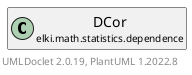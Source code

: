 @startuml
    remove .*\.(Instance|Par|Parameterizer|Factory)$
    set namespaceSeparator none
    hide empty fields
    hide empty methods

    class "<size:14>DCor.Par\n<size:10>elki.math.statistics.dependence" as elki.math.statistics.dependence.DCor.Par [[DCor.Par.html]] {
        +make(): DCor
    }

    interface "<size:14>Parameterizer\n<size:10>elki.utilities.optionhandling" as elki.utilities.optionhandling.Parameterizer [[../../../utilities/optionhandling/Parameterizer.html]] {
        {abstract} +make(): Object
    }
    class "<size:14>DCor\n<size:10>elki.math.statistics.dependence" as elki.math.statistics.dependence.DCor [[DCor.html]]

    elki.utilities.optionhandling.Parameterizer <|.. elki.math.statistics.dependence.DCor.Par
    elki.math.statistics.dependence.DCor +-- elki.math.statistics.dependence.DCor.Par

    center footer UMLDoclet 2.0.19, PlantUML 1.2022.8
@enduml

